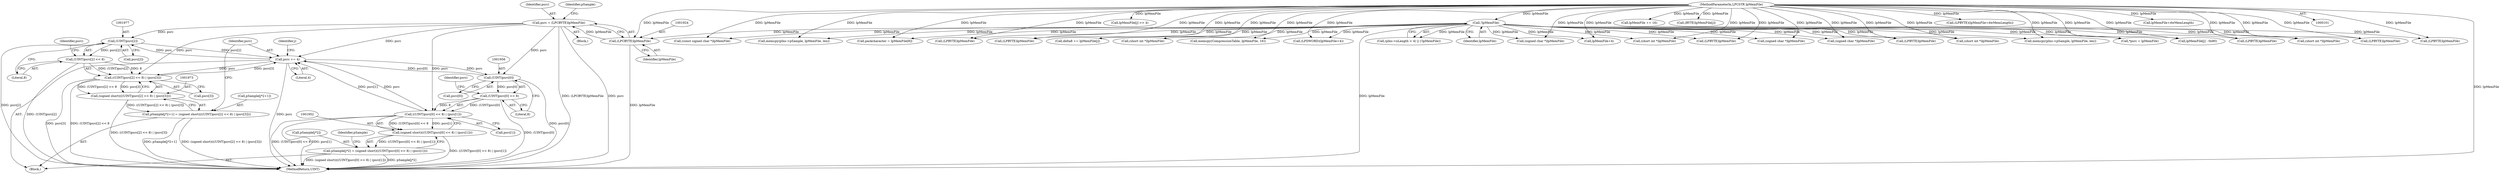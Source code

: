 digraph "1_gstreamer_bc2cdd57d549ab3ba59782e9b395d0cd683fd3ac@array" {
"1001976" [label="(Call,(UINT)psrc[2])"];
"1001921" [label="(Call,psrc = (LPCBYTE)lpMemFile)"];
"1001923" [label="(Call,(LPCBYTE)lpMemFile)"];
"1000129" [label="(Call,!lpMemFile)"];
"1000104" [label="(MethodParameterIn,LPCSTR lpMemFile)"];
"1001985" [label="(Call,psrc += 4)"];
"1001974" [label="(Call,((UINT)psrc[2] << 8) | (psrc[3]))"];
"1001975" [label="(Call,(UINT)psrc[2] << 8)"];
"1001976" [label="(Call,(UINT)psrc[2])"];
"1001953" [label="(Call,((UINT)psrc[0] << 8) | (psrc[1]))"];
"1001954" [label="(Call,(UINT)psrc[0] << 8)"];
"1001955" [label="(Call,(UINT)psrc[0])"];
"1001972" [label="(Call,(signed short)(((UINT)psrc[2] << 8) | (psrc[3])))"];
"1001964" [label="(Call,pSample[j*2+1] = (signed short)(((UINT)psrc[2] << 8) | (psrc[3])))"];
"1001951" [label="(Call,(signed short)(((UINT)psrc[0] << 8) | (psrc[1])))"];
"1001945" [label="(Call,pSample[j*2] = (signed short)(((UINT)psrc[0] << 8) | (psrc[1])))"];
"1001962" [label="(Identifier,psrc)"];
"1001943" [label="(Identifier,j)"];
"1001982" [label="(Call,psrc[3])"];
"1000130" [label="(Identifier,lpMemFile)"];
"1000265" [label="(Call,(const signed char *)lpMemFile)"];
"1001928" [label="(Identifier,pSample)"];
"1000466" [label="(Call,memcpy(pIns->pSample, lpMemFile, len))"];
"1001180" [label="(Call,packcharacter = lpMemFile[8])"];
"1001985" [label="(Call,psrc += 4)"];
"1001565" [label="(Call,(LPBYTE)lpMemFile)"];
"1000355" [label="(Call,lpMemFile[j] >> 4)"];
"1001951" [label="(Call,(signed short)(((UINT)psrc[0] << 8) | (psrc[1])))"];
"1001966" [label="(Identifier,pSample)"];
"1001197" [label="(Call,(LPDWORD)(lpMemFile+4))"];
"1001925" [label="(Identifier,lpMemFile)"];
"1001961" [label="(Call,psrc[1])"];
"1001981" [label="(Literal,8)"];
"1000537" [label="(Call,(signed char *)lpMemFile)"];
"1001957" [label="(Call,psrc[0])"];
"1001978" [label="(Call,psrc[2])"];
"1001176" [label="(Call,*psrc = lpMemFile)"];
"1001015" [label="(Call,(LPBYTE)lpMemFile)"];
"1001272" [label="(Call,delta8 += lpMemFile[j])"];
"1001960" [label="(Literal,8)"];
"1001106" [label="(Call,(short int *)lpMemFile)"];
"1001199" [label="(Call,lpMemFile+4)"];
"1001922" [label="(Identifier,psrc)"];
"1001954" [label="(Call,(UINT)psrc[0] << 8)"];
"1000129" [label="(Call,!lpMemFile)"];
"1000123" [label="(Call,(pIns->nLength < 4) || (!lpMemFile))"];
"1001975" [label="(Call,(UINT)psrc[2] << 8)"];
"1001953" [label="(Call,((UINT)psrc[0] << 8) | (psrc[1]))"];
"1001974" [label="(Call,((UINT)psrc[2] << 8) | (psrc[3]))"];
"1000957" [label="(Call,(LPBYTE)lpMemFile)"];
"1001944" [label="(Block,)"];
"1001965" [label="(Call,pSample[j*2+1])"];
"1000318" [label="(Call,lpMemFile += 16)"];
"1001964" [label="(Call,pSample[j*2+1] = (signed short)(((UINT)psrc[2] << 8) | (psrc[3])))"];
"1000345" [label="(Call,(BYTE)lpMemFile[j])"];
"1002045" [label="(MethodReturn,UINT)"];
"1001500" [label="(Call,(LPBYTE)lpMemFile)"];
"1001972" [label="(Call,(signed short)(((UINT)psrc[2] << 8) | (psrc[3])))"];
"1002009" [label="(Call,memcpy(pIns->pSample, lpMemFile, len))"];
"1001955" [label="(Call,(UINT)psrc[0])"];
"1000238" [label="(Call,lpMemFile[j] - 0x80)"];
"1001983" [label="(Identifier,psrc)"];
"1001903" [label="(Block,)"];
"1001335" [label="(Call,(LPBYTE)lpMemFile)"];
"1001923" [label="(Call,(LPCBYTE)lpMemFile)"];
"1000592" [label="(Call,(short int *)lpMemFile)"];
"1001738" [label="(Call,(LPBYTE)lpMemFile)"];
"1001987" [label="(Literal,4)"];
"1001986" [label="(Identifier,psrc)"];
"1001506" [label="(Call,(LPBYTE)(lpMemFile+dwMemLength))"];
"1000972" [label="(Call,(LPBYTE)lpMemFile)"];
"1001946" [label="(Call,pSample[j*2])"];
"1001945" [label="(Call,pSample[j*2] = (signed short)(((UINT)psrc[0] << 8) | (psrc[1])))"];
"1001976" [label="(Call,(UINT)psrc[2])"];
"1000104" [label="(MethodParameterIn,LPCSTR lpMemFile)"];
"1000314" [label="(Call,memcpy(CompressionTable, lpMemFile, 16))"];
"1000643" [label="(Call,(signed char *)lpMemFile)"];
"1001508" [label="(Call,lpMemFile+dwMemLength)"];
"1000844" [label="(Call,(short int *)lpMemFile)"];
"1000729" [label="(Call,(signed char *)lpMemFile)"];
"1000420" [label="(Call,(short int *)lpMemFile)"];
"1001921" [label="(Call,psrc = (LPCBYTE)lpMemFile)"];
"1001976" -> "1001975"  [label="AST: "];
"1001976" -> "1001978"  [label="CFG: "];
"1001977" -> "1001976"  [label="AST: "];
"1001978" -> "1001976"  [label="AST: "];
"1001981" -> "1001976"  [label="CFG: "];
"1001976" -> "1002045"  [label="DDG: psrc[2]"];
"1001976" -> "1001975"  [label="DDG: psrc[2]"];
"1001921" -> "1001976"  [label="DDG: psrc"];
"1001985" -> "1001976"  [label="DDG: psrc"];
"1001976" -> "1001985"  [label="DDG: psrc[2]"];
"1001921" -> "1001903"  [label="AST: "];
"1001921" -> "1001923"  [label="CFG: "];
"1001922" -> "1001921"  [label="AST: "];
"1001923" -> "1001921"  [label="AST: "];
"1001928" -> "1001921"  [label="CFG: "];
"1001921" -> "1002045"  [label="DDG: (LPCBYTE)lpMemFile"];
"1001921" -> "1002045"  [label="DDG: psrc"];
"1001923" -> "1001921"  [label="DDG: lpMemFile"];
"1001921" -> "1001955"  [label="DDG: psrc"];
"1001921" -> "1001953"  [label="DDG: psrc"];
"1001921" -> "1001974"  [label="DDG: psrc"];
"1001921" -> "1001985"  [label="DDG: psrc"];
"1001923" -> "1001925"  [label="CFG: "];
"1001924" -> "1001923"  [label="AST: "];
"1001925" -> "1001923"  [label="AST: "];
"1001923" -> "1002045"  [label="DDG: lpMemFile"];
"1000129" -> "1001923"  [label="DDG: lpMemFile"];
"1000104" -> "1001923"  [label="DDG: lpMemFile"];
"1000129" -> "1000123"  [label="AST: "];
"1000129" -> "1000130"  [label="CFG: "];
"1000130" -> "1000129"  [label="AST: "];
"1000123" -> "1000129"  [label="CFG: "];
"1000129" -> "1002045"  [label="DDG: lpMemFile"];
"1000129" -> "1000123"  [label="DDG: lpMemFile"];
"1000104" -> "1000129"  [label="DDG: lpMemFile"];
"1000129" -> "1000238"  [label="DDG: lpMemFile"];
"1000129" -> "1000265"  [label="DDG: lpMemFile"];
"1000129" -> "1000314"  [label="DDG: lpMemFile"];
"1000129" -> "1000420"  [label="DDG: lpMemFile"];
"1000129" -> "1000466"  [label="DDG: lpMemFile"];
"1000129" -> "1000537"  [label="DDG: lpMemFile"];
"1000129" -> "1000592"  [label="DDG: lpMemFile"];
"1000129" -> "1000643"  [label="DDG: lpMemFile"];
"1000129" -> "1000729"  [label="DDG: lpMemFile"];
"1000129" -> "1000844"  [label="DDG: lpMemFile"];
"1000129" -> "1000957"  [label="DDG: lpMemFile"];
"1000129" -> "1000972"  [label="DDG: lpMemFile"];
"1000129" -> "1001015"  [label="DDG: lpMemFile"];
"1000129" -> "1001106"  [label="DDG: lpMemFile"];
"1000129" -> "1001176"  [label="DDG: lpMemFile"];
"1000129" -> "1001180"  [label="DDG: lpMemFile"];
"1000129" -> "1001197"  [label="DDG: lpMemFile"];
"1000129" -> "1001199"  [label="DDG: lpMemFile"];
"1000129" -> "1001272"  [label="DDG: lpMemFile"];
"1000129" -> "1001335"  [label="DDG: lpMemFile"];
"1000129" -> "1001500"  [label="DDG: lpMemFile"];
"1000129" -> "1001565"  [label="DDG: lpMemFile"];
"1000129" -> "1001738"  [label="DDG: lpMemFile"];
"1000129" -> "1002009"  [label="DDG: lpMemFile"];
"1000104" -> "1000101"  [label="AST: "];
"1000104" -> "1002045"  [label="DDG: lpMemFile"];
"1000104" -> "1000238"  [label="DDG: lpMemFile"];
"1000104" -> "1000265"  [label="DDG: lpMemFile"];
"1000104" -> "1000314"  [label="DDG: lpMemFile"];
"1000104" -> "1000318"  [label="DDG: lpMemFile"];
"1000104" -> "1000345"  [label="DDG: lpMemFile"];
"1000104" -> "1000355"  [label="DDG: lpMemFile"];
"1000104" -> "1000420"  [label="DDG: lpMemFile"];
"1000104" -> "1000466"  [label="DDG: lpMemFile"];
"1000104" -> "1000537"  [label="DDG: lpMemFile"];
"1000104" -> "1000592"  [label="DDG: lpMemFile"];
"1000104" -> "1000643"  [label="DDG: lpMemFile"];
"1000104" -> "1000729"  [label="DDG: lpMemFile"];
"1000104" -> "1000844"  [label="DDG: lpMemFile"];
"1000104" -> "1000957"  [label="DDG: lpMemFile"];
"1000104" -> "1000972"  [label="DDG: lpMemFile"];
"1000104" -> "1001015"  [label="DDG: lpMemFile"];
"1000104" -> "1001106"  [label="DDG: lpMemFile"];
"1000104" -> "1001176"  [label="DDG: lpMemFile"];
"1000104" -> "1001180"  [label="DDG: lpMemFile"];
"1000104" -> "1001197"  [label="DDG: lpMemFile"];
"1000104" -> "1001199"  [label="DDG: lpMemFile"];
"1000104" -> "1001272"  [label="DDG: lpMemFile"];
"1000104" -> "1001335"  [label="DDG: lpMemFile"];
"1000104" -> "1001500"  [label="DDG: lpMemFile"];
"1000104" -> "1001506"  [label="DDG: lpMemFile"];
"1000104" -> "1001508"  [label="DDG: lpMemFile"];
"1000104" -> "1001565"  [label="DDG: lpMemFile"];
"1000104" -> "1001738"  [label="DDG: lpMemFile"];
"1000104" -> "1002009"  [label="DDG: lpMemFile"];
"1001985" -> "1001944"  [label="AST: "];
"1001985" -> "1001987"  [label="CFG: "];
"1001986" -> "1001985"  [label="AST: "];
"1001987" -> "1001985"  [label="AST: "];
"1001943" -> "1001985"  [label="CFG: "];
"1001985" -> "1002045"  [label="DDG: psrc"];
"1001985" -> "1001955"  [label="DDG: psrc"];
"1001985" -> "1001953"  [label="DDG: psrc"];
"1001985" -> "1001974"  [label="DDG: psrc"];
"1001974" -> "1001985"  [label="DDG: psrc[3]"];
"1001953" -> "1001985"  [label="DDG: psrc[1]"];
"1001955" -> "1001985"  [label="DDG: psrc[0]"];
"1001974" -> "1001972"  [label="AST: "];
"1001974" -> "1001982"  [label="CFG: "];
"1001975" -> "1001974"  [label="AST: "];
"1001982" -> "1001974"  [label="AST: "];
"1001972" -> "1001974"  [label="CFG: "];
"1001974" -> "1002045"  [label="DDG: psrc[3]"];
"1001974" -> "1002045"  [label="DDG: (UINT)psrc[2] << 8"];
"1001974" -> "1001972"  [label="DDG: (UINT)psrc[2] << 8"];
"1001974" -> "1001972"  [label="DDG: psrc[3]"];
"1001975" -> "1001974"  [label="DDG: (UINT)psrc[2]"];
"1001975" -> "1001974"  [label="DDG: 8"];
"1001975" -> "1001981"  [label="CFG: "];
"1001981" -> "1001975"  [label="AST: "];
"1001983" -> "1001975"  [label="CFG: "];
"1001975" -> "1002045"  [label="DDG: (UINT)psrc[2]"];
"1001953" -> "1001951"  [label="AST: "];
"1001953" -> "1001961"  [label="CFG: "];
"1001954" -> "1001953"  [label="AST: "];
"1001961" -> "1001953"  [label="AST: "];
"1001951" -> "1001953"  [label="CFG: "];
"1001953" -> "1002045"  [label="DDG: (UINT)psrc[0] << 8"];
"1001953" -> "1002045"  [label="DDG: psrc[1]"];
"1001953" -> "1001951"  [label="DDG: (UINT)psrc[0] << 8"];
"1001953" -> "1001951"  [label="DDG: psrc[1]"];
"1001954" -> "1001953"  [label="DDG: (UINT)psrc[0]"];
"1001954" -> "1001953"  [label="DDG: 8"];
"1001954" -> "1001960"  [label="CFG: "];
"1001955" -> "1001954"  [label="AST: "];
"1001960" -> "1001954"  [label="AST: "];
"1001962" -> "1001954"  [label="CFG: "];
"1001954" -> "1002045"  [label="DDG: (UINT)psrc[0]"];
"1001955" -> "1001954"  [label="DDG: psrc[0]"];
"1001955" -> "1001957"  [label="CFG: "];
"1001956" -> "1001955"  [label="AST: "];
"1001957" -> "1001955"  [label="AST: "];
"1001960" -> "1001955"  [label="CFG: "];
"1001955" -> "1002045"  [label="DDG: psrc[0]"];
"1001972" -> "1001964"  [label="AST: "];
"1001973" -> "1001972"  [label="AST: "];
"1001964" -> "1001972"  [label="CFG: "];
"1001972" -> "1002045"  [label="DDG: ((UINT)psrc[2] << 8) | (psrc[3])"];
"1001972" -> "1001964"  [label="DDG: ((UINT)psrc[2] << 8) | (psrc[3])"];
"1001964" -> "1001944"  [label="AST: "];
"1001965" -> "1001964"  [label="AST: "];
"1001986" -> "1001964"  [label="CFG: "];
"1001964" -> "1002045"  [label="DDG: pSample[j*2+1]"];
"1001964" -> "1002045"  [label="DDG: (signed short)(((UINT)psrc[2] << 8) | (psrc[3]))"];
"1001951" -> "1001945"  [label="AST: "];
"1001952" -> "1001951"  [label="AST: "];
"1001945" -> "1001951"  [label="CFG: "];
"1001951" -> "1002045"  [label="DDG: ((UINT)psrc[0] << 8) | (psrc[1])"];
"1001951" -> "1001945"  [label="DDG: ((UINT)psrc[0] << 8) | (psrc[1])"];
"1001945" -> "1001944"  [label="AST: "];
"1001946" -> "1001945"  [label="AST: "];
"1001966" -> "1001945"  [label="CFG: "];
"1001945" -> "1002045"  [label="DDG: pSample[j*2]"];
"1001945" -> "1002045"  [label="DDG: (signed short)(((UINT)psrc[0] << 8) | (psrc[1]))"];
}
